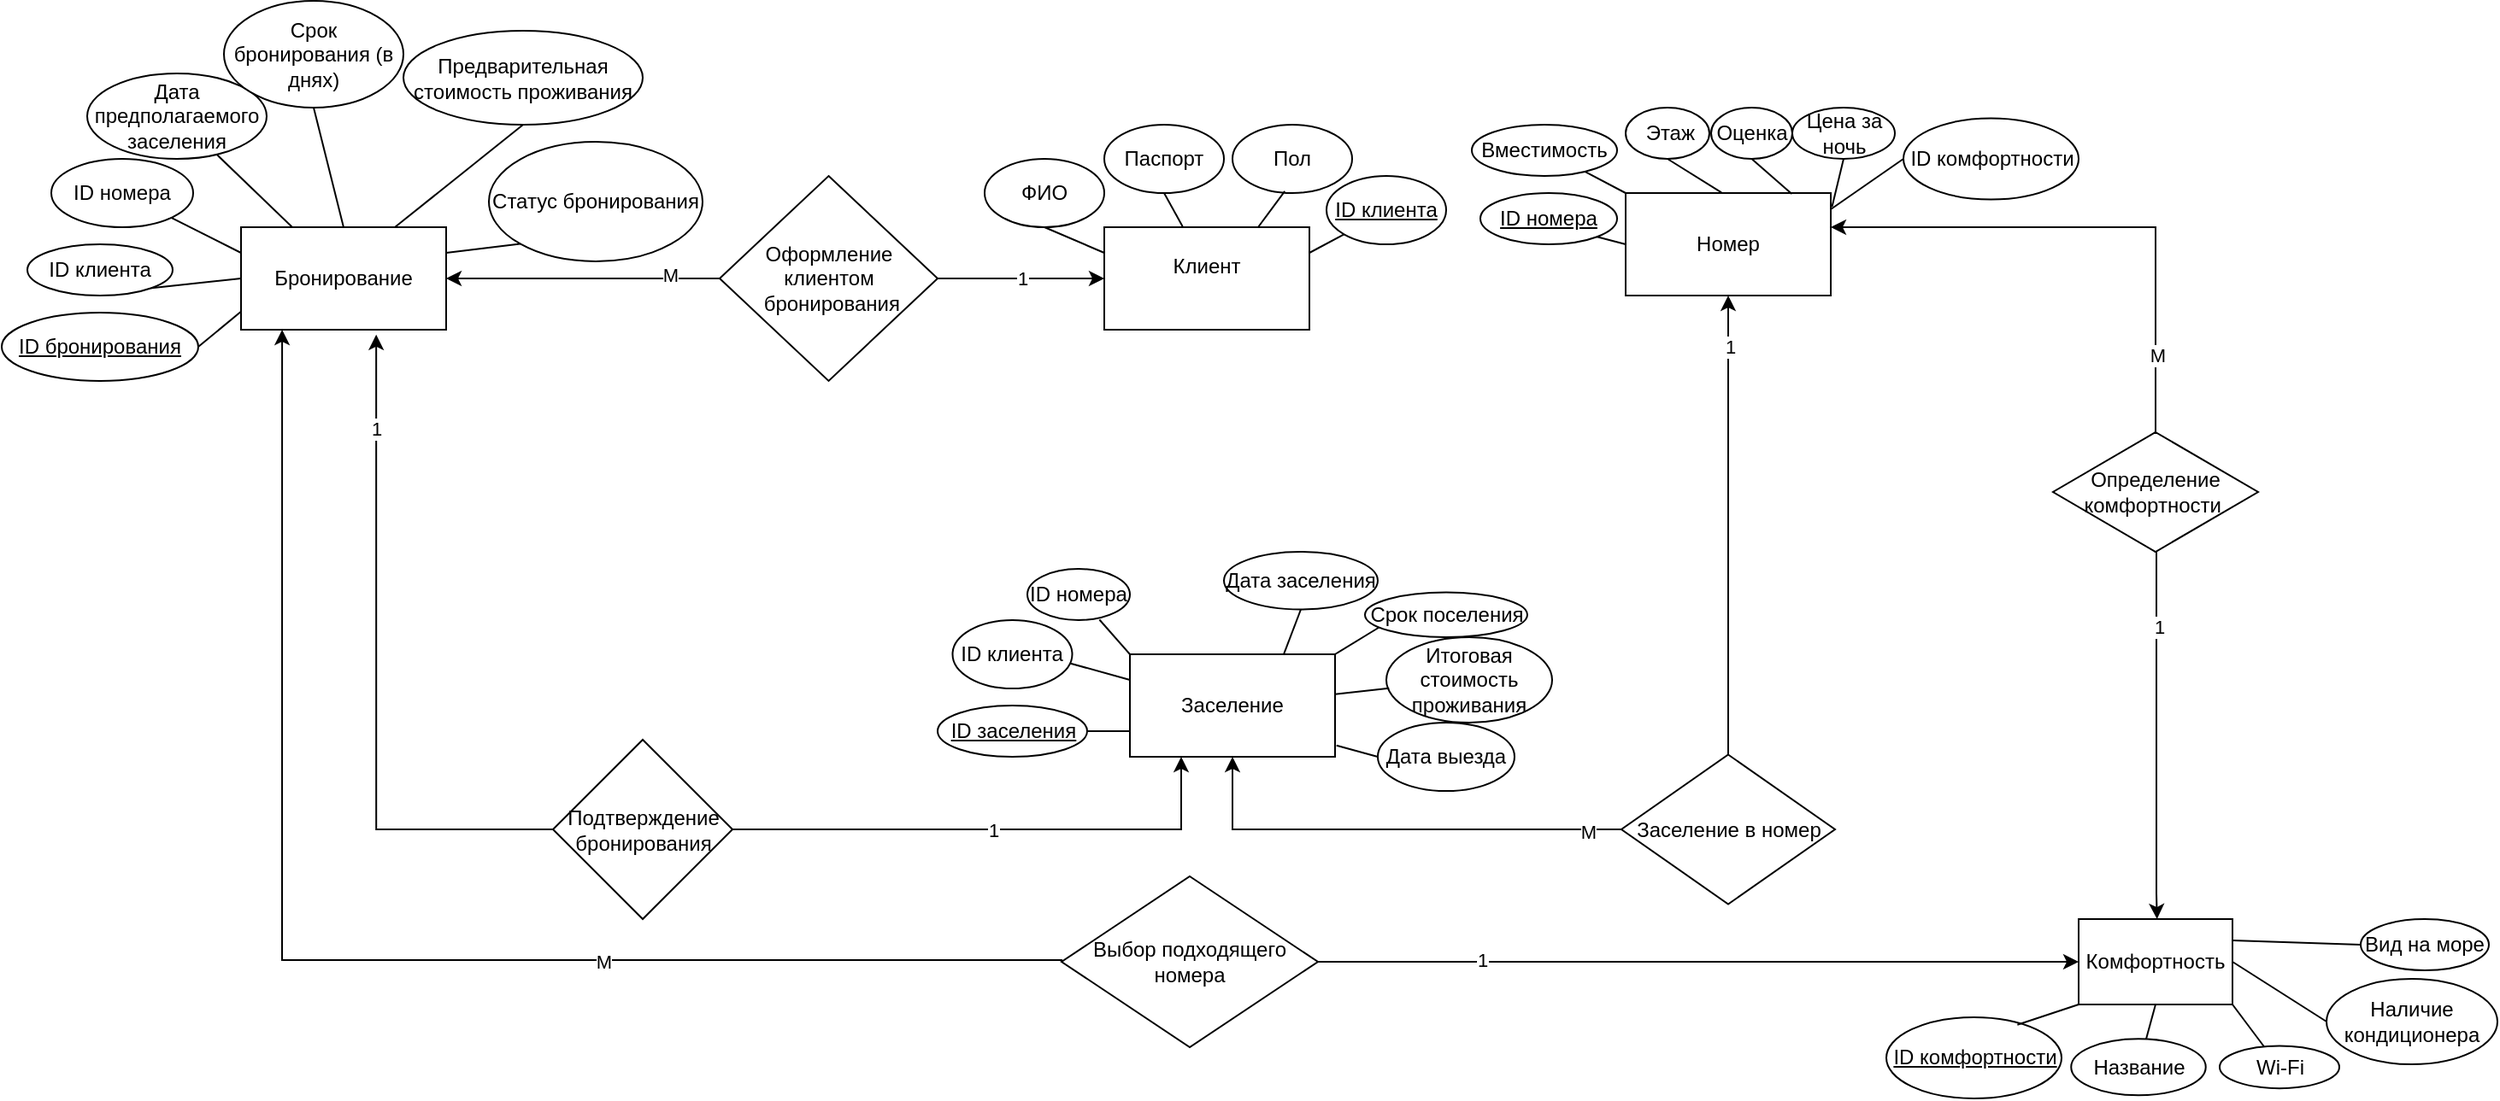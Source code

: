 <mxfile version="24.7.17">
  <diagram name="Страница — 1" id="UvYoTLwYC44R5NEeWyIu">
    <mxGraphModel dx="2670" dy="847" grid="1" gridSize="10" guides="1" tooltips="1" connect="1" arrows="1" fold="1" page="1" pageScale="1" pageWidth="827" pageHeight="1169" math="0" shadow="0">
      <root>
        <mxCell id="0" />
        <mxCell id="1" parent="0" />
        <mxCell id="9hpmNjstcmv_1WwBuSR--5" value="ФИО" style="ellipse;whiteSpace=wrap;html=1;" parent="1" vertex="1">
          <mxGeometry x="165" y="630" width="70" height="40" as="geometry" />
        </mxCell>
        <mxCell id="3MCE8DCKeGfEWosZ96jM-10" value="1" style="edgeStyle=orthogonalEdgeStyle;rounded=0;orthogonalLoop=1;jettySize=auto;html=1;" parent="1" source="3MCE8DCKeGfEWosZ96jM-7" target="9hpmNjstcmv_1WwBuSR--6" edge="1">
          <mxGeometry relative="1" as="geometry" />
        </mxCell>
        <mxCell id="9hpmNjstcmv_1WwBuSR--6" value="Клиент&lt;div&gt;&lt;br&gt;&lt;/div&gt;" style="rounded=0;whiteSpace=wrap;html=1;" parent="1" vertex="1">
          <mxGeometry x="235" y="670" width="120" height="60" as="geometry" />
        </mxCell>
        <mxCell id="9hpmNjstcmv_1WwBuSR--10" value="" style="endArrow=none;html=1;rounded=0;entryX=0.5;entryY=1;entryDx=0;entryDy=0;exitX=0;exitY=0.25;exitDx=0;exitDy=0;" parent="1" source="9hpmNjstcmv_1WwBuSR--6" target="9hpmNjstcmv_1WwBuSR--5" edge="1">
          <mxGeometry width="50" height="50" relative="1" as="geometry">
            <mxPoint x="284.45" y="141.16" as="sourcePoint" />
            <mxPoint x="305.54" y="90.0" as="targetPoint" />
          </mxGeometry>
        </mxCell>
        <mxCell id="9hpmNjstcmv_1WwBuSR--11" value="Паспорт" style="ellipse;whiteSpace=wrap;html=1;" parent="1" vertex="1">
          <mxGeometry x="235" y="610" width="70" height="40" as="geometry" />
        </mxCell>
        <mxCell id="9hpmNjstcmv_1WwBuSR--12" value="" style="endArrow=none;html=1;rounded=0;entryX=0.5;entryY=1;entryDx=0;entryDy=0;exitX=0.382;exitY=-0.007;exitDx=0;exitDy=0;exitPerimeter=0;" parent="1" source="9hpmNjstcmv_1WwBuSR--6" target="9hpmNjstcmv_1WwBuSR--11" edge="1">
          <mxGeometry width="50" height="50" relative="1" as="geometry">
            <mxPoint x="340" y="170" as="sourcePoint" />
            <mxPoint x="390" y="120" as="targetPoint" />
          </mxGeometry>
        </mxCell>
        <mxCell id="9hpmNjstcmv_1WwBuSR--14" value="Пол" style="ellipse;whiteSpace=wrap;html=1;" parent="1" vertex="1">
          <mxGeometry x="310" y="610" width="70" height="40" as="geometry" />
        </mxCell>
        <mxCell id="9hpmNjstcmv_1WwBuSR--15" value="" style="endArrow=none;html=1;rounded=0;entryX=0.437;entryY=0.974;entryDx=0;entryDy=0;entryPerimeter=0;exitX=0.75;exitY=0;exitDx=0;exitDy=0;" parent="1" source="9hpmNjstcmv_1WwBuSR--6" target="9hpmNjstcmv_1WwBuSR--14" edge="1">
          <mxGeometry width="50" height="50" relative="1" as="geometry">
            <mxPoint x="380" y="159" as="sourcePoint" />
            <mxPoint x="442" y="140" as="targetPoint" />
          </mxGeometry>
        </mxCell>
        <mxCell id="9hpmNjstcmv_1WwBuSR--16" value="ID клиента" style="ellipse;whiteSpace=wrap;html=1;fontStyle=4" parent="1" vertex="1">
          <mxGeometry x="365" y="640" width="70" height="40" as="geometry" />
        </mxCell>
        <mxCell id="9hpmNjstcmv_1WwBuSR--17" value="" style="endArrow=none;html=1;rounded=0;entryX=0;entryY=1;entryDx=0;entryDy=0;exitX=1;exitY=0.25;exitDx=0;exitDy=0;" parent="1" source="9hpmNjstcmv_1WwBuSR--6" target="9hpmNjstcmv_1WwBuSR--16" edge="1">
          <mxGeometry width="50" height="50" relative="1" as="geometry">
            <mxPoint x="380" y="199" as="sourcePoint" />
            <mxPoint x="442" y="180" as="targetPoint" />
          </mxGeometry>
        </mxCell>
        <mxCell id="9hpmNjstcmv_1WwBuSR--18" value="Вместимость" style="ellipse;whiteSpace=wrap;html=1;" parent="1" vertex="1">
          <mxGeometry x="450" y="610" width="85" height="30" as="geometry" />
        </mxCell>
        <mxCell id="9hpmNjstcmv_1WwBuSR--19" value="Номер" style="rounded=0;whiteSpace=wrap;html=1;" parent="1" vertex="1">
          <mxGeometry x="540" y="650" width="120" height="60" as="geometry" />
        </mxCell>
        <mxCell id="9hpmNjstcmv_1WwBuSR--20" value="" style="endArrow=none;html=1;rounded=0;exitX=0;exitY=0;exitDx=0;exitDy=0;" parent="1" source="9hpmNjstcmv_1WwBuSR--19" target="9hpmNjstcmv_1WwBuSR--18" edge="1">
          <mxGeometry width="50" height="50" relative="1" as="geometry">
            <mxPoint x="264.45" y="331.16" as="sourcePoint" />
            <mxPoint x="285.54" y="280.0" as="targetPoint" />
          </mxGeometry>
        </mxCell>
        <mxCell id="9hpmNjstcmv_1WwBuSR--23" value="&amp;nbsp;Этаж" style="ellipse;whiteSpace=wrap;html=1;" parent="1" vertex="1">
          <mxGeometry x="540" y="600" width="49" height="30" as="geometry" />
        </mxCell>
        <mxCell id="9hpmNjstcmv_1WwBuSR--24" value="" style="endArrow=none;html=1;rounded=0;entryX=0.5;entryY=1;entryDx=0;entryDy=0;exitX=0.467;exitY=-0.005;exitDx=0;exitDy=0;exitPerimeter=0;" parent="1" source="9hpmNjstcmv_1WwBuSR--19" target="9hpmNjstcmv_1WwBuSR--23" edge="1">
          <mxGeometry width="50" height="50" relative="1" as="geometry">
            <mxPoint x="360" y="349" as="sourcePoint" />
            <mxPoint x="422" y="330" as="targetPoint" />
          </mxGeometry>
        </mxCell>
        <mxCell id="9hpmNjstcmv_1WwBuSR--46" value="ID заселения" style="ellipse;whiteSpace=wrap;html=1;fontStyle=4" parent="1" vertex="1">
          <mxGeometry x="137.5" y="950" width="87.5" height="30" as="geometry" />
        </mxCell>
        <mxCell id="9hpmNjstcmv_1WwBuSR--47" value="Заселение" style="rounded=0;whiteSpace=wrap;html=1;" parent="1" vertex="1">
          <mxGeometry x="250" y="920" width="120" height="60" as="geometry" />
        </mxCell>
        <mxCell id="9hpmNjstcmv_1WwBuSR--48" value="" style="endArrow=none;html=1;rounded=0;entryX=1;entryY=0.5;entryDx=0;entryDy=0;exitX=0;exitY=0.75;exitDx=0;exitDy=0;" parent="1" source="9hpmNjstcmv_1WwBuSR--47" target="9hpmNjstcmv_1WwBuSR--46" edge="1">
          <mxGeometry width="50" height="50" relative="1" as="geometry">
            <mxPoint x="198.45" y="971.16" as="sourcePoint" />
            <mxPoint x="219.54" y="920.0" as="targetPoint" />
          </mxGeometry>
        </mxCell>
        <mxCell id="9hpmNjstcmv_1WwBuSR--49" value="ID клиента" style="ellipse;whiteSpace=wrap;html=1;" parent="1" vertex="1">
          <mxGeometry x="146.25" y="900" width="70" height="40" as="geometry" />
        </mxCell>
        <mxCell id="9hpmNjstcmv_1WwBuSR--50" value="" style="endArrow=none;html=1;rounded=0;entryX=0.986;entryY=0.634;entryDx=0;entryDy=0;exitX=0;exitY=0.25;exitDx=0;exitDy=0;entryPerimeter=0;" parent="1" source="9hpmNjstcmv_1WwBuSR--47" target="9hpmNjstcmv_1WwBuSR--49" edge="1">
          <mxGeometry width="50" height="50" relative="1" as="geometry">
            <mxPoint x="254" y="1000" as="sourcePoint" />
            <mxPoint x="304" y="950" as="targetPoint" />
          </mxGeometry>
        </mxCell>
        <mxCell id="9hpmNjstcmv_1WwBuSR--51" value="ID номера" style="ellipse;whiteSpace=wrap;html=1;" parent="1" vertex="1">
          <mxGeometry x="190" y="870" width="60" height="30" as="geometry" />
        </mxCell>
        <mxCell id="9hpmNjstcmv_1WwBuSR--52" value="" style="endArrow=none;html=1;rounded=0;entryX=0.703;entryY=0.992;entryDx=0;entryDy=0;exitX=0;exitY=0;exitDx=0;exitDy=0;entryPerimeter=0;" parent="1" source="9hpmNjstcmv_1WwBuSR--47" target="9hpmNjstcmv_1WwBuSR--51" edge="1">
          <mxGeometry width="50" height="50" relative="1" as="geometry">
            <mxPoint x="294" y="989" as="sourcePoint" />
            <mxPoint x="356" y="970" as="targetPoint" />
          </mxGeometry>
        </mxCell>
        <mxCell id="9hpmNjstcmv_1WwBuSR--53" value="Дата заселения" style="ellipse;whiteSpace=wrap;html=1;" parent="1" vertex="1">
          <mxGeometry x="305" y="860" width="90" height="33.75" as="geometry" />
        </mxCell>
        <mxCell id="9hpmNjstcmv_1WwBuSR--54" value="" style="endArrow=none;html=1;rounded=0;entryX=0.5;entryY=1;entryDx=0;entryDy=0;exitX=0.75;exitY=0;exitDx=0;exitDy=0;" parent="1" source="9hpmNjstcmv_1WwBuSR--47" target="9hpmNjstcmv_1WwBuSR--53" edge="1">
          <mxGeometry width="50" height="50" relative="1" as="geometry">
            <mxPoint x="294" y="1029" as="sourcePoint" />
            <mxPoint x="356" y="1010" as="targetPoint" />
          </mxGeometry>
        </mxCell>
        <mxCell id="9hpmNjstcmv_1WwBuSR--79" value="ID номера" style="ellipse;whiteSpace=wrap;html=1;fontStyle=4" parent="1" vertex="1">
          <mxGeometry x="455" y="650" width="80" height="30" as="geometry" />
        </mxCell>
        <mxCell id="9hpmNjstcmv_1WwBuSR--80" value="" style="endArrow=none;html=1;rounded=0;entryX=1;entryY=1;entryDx=0;entryDy=0;exitX=0;exitY=0.5;exitDx=0;exitDy=0;" parent="1" source="9hpmNjstcmv_1WwBuSR--19" target="9hpmNjstcmv_1WwBuSR--79" edge="1">
          <mxGeometry width="50" height="50" relative="1" as="geometry">
            <mxPoint x="250" y="429.5" as="sourcePoint" />
            <mxPoint x="184" y="390.5" as="targetPoint" />
          </mxGeometry>
        </mxCell>
        <mxCell id="9hpmNjstcmv_1WwBuSR--81" value="" style="endArrow=none;html=1;rounded=0;entryX=0.089;entryY=0.776;entryDx=0;entryDy=0;entryPerimeter=0;exitX=1;exitY=0;exitDx=0;exitDy=0;" parent="1" source="9hpmNjstcmv_1WwBuSR--47" target="9hpmNjstcmv_1WwBuSR--82" edge="1">
          <mxGeometry width="50" height="50" relative="1" as="geometry">
            <mxPoint x="320" y="1060" as="sourcePoint" />
            <mxPoint x="400" y="1060" as="targetPoint" />
          </mxGeometry>
        </mxCell>
        <mxCell id="9hpmNjstcmv_1WwBuSR--82" value="Срок поселения" style="ellipse;whiteSpace=wrap;html=1;" parent="1" vertex="1">
          <mxGeometry x="387.5" y="883.75" width="95" height="26.25" as="geometry" />
        </mxCell>
        <mxCell id="9hpmNjstcmv_1WwBuSR--84" value="Итоговая стоимость проживания" style="ellipse;whiteSpace=wrap;html=1;" parent="1" vertex="1">
          <mxGeometry x="400" y="910" width="97" height="50" as="geometry" />
        </mxCell>
        <mxCell id="9hpmNjstcmv_1WwBuSR--85" value="" style="endArrow=none;html=1;rounded=0;exitX=0.017;exitY=0.598;exitDx=0;exitDy=0;exitPerimeter=0;" parent="1" source="9hpmNjstcmv_1WwBuSR--84" target="9hpmNjstcmv_1WwBuSR--47" edge="1">
          <mxGeometry width="50" height="50" relative="1" as="geometry">
            <mxPoint x="74" y="1106" as="sourcePoint" />
            <mxPoint x="174" y="1090" as="targetPoint" />
          </mxGeometry>
        </mxCell>
        <mxCell id="9hpmNjstcmv_1WwBuSR--86" value="Дата выезда" style="ellipse;whiteSpace=wrap;html=1;" parent="1" vertex="1">
          <mxGeometry x="395" y="960" width="80" height="40" as="geometry" />
        </mxCell>
        <mxCell id="9hpmNjstcmv_1WwBuSR--87" value="" style="endArrow=none;html=1;rounded=0;entryX=0;entryY=0.5;entryDx=0;entryDy=0;exitX=1.007;exitY=0.89;exitDx=0;exitDy=0;exitPerimeter=0;" parent="1" source="9hpmNjstcmv_1WwBuSR--47" target="9hpmNjstcmv_1WwBuSR--86" edge="1">
          <mxGeometry width="50" height="50" relative="1" as="geometry">
            <mxPoint x="318" y="1090" as="sourcePoint" />
            <mxPoint x="417" y="984" as="targetPoint" />
          </mxGeometry>
        </mxCell>
        <mxCell id="9hpmNjstcmv_1WwBuSR--104" value="ID клиента" style="ellipse;whiteSpace=wrap;html=1;" parent="1" vertex="1">
          <mxGeometry x="-395" y="680" width="85" height="30" as="geometry" />
        </mxCell>
        <mxCell id="9hpmNjstcmv_1WwBuSR--105" value="Бронирование" style="rounded=0;whiteSpace=wrap;html=1;" parent="1" vertex="1">
          <mxGeometry x="-270" y="670" width="120" height="60" as="geometry" />
        </mxCell>
        <mxCell id="9hpmNjstcmv_1WwBuSR--106" value="" style="endArrow=none;html=1;rounded=0;entryX=1;entryY=1;entryDx=0;entryDy=0;" parent="1" target="9hpmNjstcmv_1WwBuSR--104" edge="1">
          <mxGeometry width="50" height="50" relative="1" as="geometry">
            <mxPoint x="-270" y="700" as="sourcePoint" />
            <mxPoint x="-360.46" y="680.0" as="targetPoint" />
          </mxGeometry>
        </mxCell>
        <mxCell id="9hpmNjstcmv_1WwBuSR--107" value="ID номера" style="ellipse;whiteSpace=wrap;html=1;" parent="1" vertex="1">
          <mxGeometry x="-381" y="630" width="83" height="40" as="geometry" />
        </mxCell>
        <mxCell id="9hpmNjstcmv_1WwBuSR--108" value="" style="endArrow=none;html=1;rounded=0;exitX=0;exitY=0.25;exitDx=0;exitDy=0;" parent="1" source="9hpmNjstcmv_1WwBuSR--105" target="9hpmNjstcmv_1WwBuSR--107" edge="1">
          <mxGeometry width="50" height="50" relative="1" as="geometry">
            <mxPoint x="-326" y="760" as="sourcePoint" />
            <mxPoint x="-276" y="710" as="targetPoint" />
          </mxGeometry>
        </mxCell>
        <mxCell id="9hpmNjstcmv_1WwBuSR--109" value="Дата предполагаемого заселения" style="ellipse;whiteSpace=wrap;html=1;" parent="1" vertex="1">
          <mxGeometry x="-360" y="580" width="105" height="50" as="geometry" />
        </mxCell>
        <mxCell id="9hpmNjstcmv_1WwBuSR--110" value="" style="endArrow=none;html=1;rounded=0;exitX=0.25;exitY=0;exitDx=0;exitDy=0;" parent="1" source="9hpmNjstcmv_1WwBuSR--105" target="9hpmNjstcmv_1WwBuSR--109" edge="1">
          <mxGeometry width="50" height="50" relative="1" as="geometry">
            <mxPoint x="-311" y="790" as="sourcePoint" />
            <mxPoint x="-224" y="730" as="targetPoint" />
          </mxGeometry>
        </mxCell>
        <mxCell id="9hpmNjstcmv_1WwBuSR--111" value="Срок бронирования (в днях)" style="ellipse;whiteSpace=wrap;html=1;" parent="1" vertex="1">
          <mxGeometry x="-280" y="537.5" width="105" height="62.5" as="geometry" />
        </mxCell>
        <mxCell id="9hpmNjstcmv_1WwBuSR--112" value="" style="endArrow=none;html=1;rounded=0;entryX=0.5;entryY=1;entryDx=0;entryDy=0;exitX=0.5;exitY=0;exitDx=0;exitDy=0;" parent="1" source="9hpmNjstcmv_1WwBuSR--105" target="9hpmNjstcmv_1WwBuSR--111" edge="1">
          <mxGeometry width="50" height="50" relative="1" as="geometry">
            <mxPoint x="-273" y="399" as="sourcePoint" />
            <mxPoint x="-224" y="770" as="targetPoint" />
          </mxGeometry>
        </mxCell>
        <mxCell id="9hpmNjstcmv_1WwBuSR--113" value="" style="endArrow=none;html=1;rounded=0;entryX=0.5;entryY=1;entryDx=0;entryDy=0;exitX=0.75;exitY=0;exitDx=0;exitDy=0;" parent="1" source="9hpmNjstcmv_1WwBuSR--105" target="9hpmNjstcmv_1WwBuSR--114" edge="1">
          <mxGeometry width="50" height="50" relative="1" as="geometry">
            <mxPoint x="-260" y="820" as="sourcePoint" />
            <mxPoint x="-180" y="820" as="targetPoint" />
          </mxGeometry>
        </mxCell>
        <mxCell id="9hpmNjstcmv_1WwBuSR--114" value="Предварительная стоимость проживания" style="ellipse;whiteSpace=wrap;html=1;" parent="1" vertex="1">
          <mxGeometry x="-175" y="555" width="140" height="55" as="geometry" />
        </mxCell>
        <mxCell id="9hpmNjstcmv_1WwBuSR--115" value="ID бронирования" style="ellipse;whiteSpace=wrap;html=1;fontStyle=4" parent="1" vertex="1">
          <mxGeometry x="-410" y="720" width="115" height="40" as="geometry" />
        </mxCell>
        <mxCell id="9hpmNjstcmv_1WwBuSR--116" value="" style="endArrow=none;html=1;rounded=0;exitX=1;exitY=0.5;exitDx=0;exitDy=0;entryX=0;entryY=0.823;entryDx=0;entryDy=0;entryPerimeter=0;" parent="1" source="9hpmNjstcmv_1WwBuSR--115" target="9hpmNjstcmv_1WwBuSR--105" edge="1">
          <mxGeometry width="50" height="50" relative="1" as="geometry">
            <mxPoint x="-506" y="866" as="sourcePoint" />
            <mxPoint x="-406" y="850" as="targetPoint" />
          </mxGeometry>
        </mxCell>
        <mxCell id="9hpmNjstcmv_1WwBuSR--117" value="Статус бронирования" style="ellipse;whiteSpace=wrap;html=1;" parent="1" vertex="1">
          <mxGeometry x="-125" y="620" width="125" height="70" as="geometry" />
        </mxCell>
        <mxCell id="9hpmNjstcmv_1WwBuSR--118" value="" style="endArrow=none;html=1;rounded=0;entryX=0;entryY=1;entryDx=0;entryDy=0;exitX=1;exitY=0.25;exitDx=0;exitDy=0;" parent="1" source="9hpmNjstcmv_1WwBuSR--105" target="9hpmNjstcmv_1WwBuSR--117" edge="1">
          <mxGeometry width="50" height="50" relative="1" as="geometry">
            <mxPoint x="-249" y="460" as="sourcePoint" />
            <mxPoint x="-163" y="744" as="targetPoint" />
          </mxGeometry>
        </mxCell>
        <mxCell id="R-lnSnpHiIp7sD6gwEYZ-18" style="edgeStyle=orthogonalEdgeStyle;rounded=0;orthogonalLoop=1;jettySize=auto;html=1;entryX=0.5;entryY=1;entryDx=0;entryDy=0;" parent="1" source="R-lnSnpHiIp7sD6gwEYZ-14" target="9hpmNjstcmv_1WwBuSR--19" edge="1">
          <mxGeometry relative="1" as="geometry" />
        </mxCell>
        <mxCell id="3MCE8DCKeGfEWosZ96jM-14" value="1" style="edgeLabel;html=1;align=center;verticalAlign=middle;resizable=0;points=[];" parent="R-lnSnpHiIp7sD6gwEYZ-18" vertex="1" connectable="0">
          <mxGeometry x="0.782" y="-1" relative="1" as="geometry">
            <mxPoint as="offset" />
          </mxGeometry>
        </mxCell>
        <mxCell id="R-lnSnpHiIp7sD6gwEYZ-19" style="edgeStyle=orthogonalEdgeStyle;rounded=0;orthogonalLoop=1;jettySize=auto;html=1;entryX=0.5;entryY=1;entryDx=0;entryDy=0;" parent="1" source="R-lnSnpHiIp7sD6gwEYZ-14" target="9hpmNjstcmv_1WwBuSR--47" edge="1">
          <mxGeometry relative="1" as="geometry" />
        </mxCell>
        <mxCell id="dHrt1mE7ao5hDx64uy73-2" value="M" style="edgeLabel;html=1;align=center;verticalAlign=middle;resizable=0;points=[];" parent="R-lnSnpHiIp7sD6gwEYZ-19" vertex="1" connectable="0">
          <mxGeometry x="-0.852" y="1" relative="1" as="geometry">
            <mxPoint as="offset" />
          </mxGeometry>
        </mxCell>
        <mxCell id="R-lnSnpHiIp7sD6gwEYZ-14" value="Заселение в номер" style="rhombus;whiteSpace=wrap;html=1;" parent="1" vertex="1">
          <mxGeometry x="537.5" y="978.75" width="125" height="87.5" as="geometry" />
        </mxCell>
        <mxCell id="R-lnSnpHiIp7sD6gwEYZ-24" value="1" style="edgeStyle=orthogonalEdgeStyle;rounded=0;orthogonalLoop=1;jettySize=auto;html=1;entryX=0.25;entryY=1;entryDx=0;entryDy=0;" parent="1" source="R-lnSnpHiIp7sD6gwEYZ-23" target="9hpmNjstcmv_1WwBuSR--47" edge="1">
          <mxGeometry relative="1" as="geometry">
            <mxPoint as="offset" />
          </mxGeometry>
        </mxCell>
        <mxCell id="R-lnSnpHiIp7sD6gwEYZ-23" value="Подтверждение бронирования" style="rhombus;whiteSpace=wrap;html=1;" parent="1" vertex="1">
          <mxGeometry x="-87.5" y="970" width="105" height="105" as="geometry" />
        </mxCell>
        <mxCell id="R-lnSnpHiIp7sD6gwEYZ-25" style="edgeStyle=orthogonalEdgeStyle;rounded=0;orthogonalLoop=1;jettySize=auto;html=1;entryX=0.659;entryY=1.048;entryDx=0;entryDy=0;entryPerimeter=0;" parent="1" source="R-lnSnpHiIp7sD6gwEYZ-23" target="9hpmNjstcmv_1WwBuSR--105" edge="1">
          <mxGeometry relative="1" as="geometry" />
        </mxCell>
        <mxCell id="3MCE8DCKeGfEWosZ96jM-13" value="1" style="edgeLabel;html=1;align=center;verticalAlign=middle;resizable=0;points=[];" parent="R-lnSnpHiIp7sD6gwEYZ-25" vertex="1" connectable="0">
          <mxGeometry x="0.722" relative="1" as="geometry">
            <mxPoint as="offset" />
          </mxGeometry>
        </mxCell>
        <mxCell id="3MCE8DCKeGfEWosZ96jM-27" style="edgeStyle=orthogonalEdgeStyle;rounded=0;orthogonalLoop=1;jettySize=auto;html=1;entryX=1;entryY=0.5;entryDx=0;entryDy=0;" parent="1" source="3MCE8DCKeGfEWosZ96jM-7" target="9hpmNjstcmv_1WwBuSR--105" edge="1">
          <mxGeometry relative="1" as="geometry" />
        </mxCell>
        <mxCell id="3MCE8DCKeGfEWosZ96jM-28" value="M" style="edgeLabel;html=1;align=center;verticalAlign=middle;resizable=0;points=[];" parent="3MCE8DCKeGfEWosZ96jM-27" vertex="1" connectable="0">
          <mxGeometry x="-0.64" y="-2" relative="1" as="geometry">
            <mxPoint as="offset" />
          </mxGeometry>
        </mxCell>
        <mxCell id="3MCE8DCKeGfEWosZ96jM-7" value="Оформление клиентом &lt;span style=&quot;background-color: initial;&quot;&gt;&amp;nbsp;бронирования&lt;/span&gt;" style="rhombus;whiteSpace=wrap;html=1;" parent="1" vertex="1">
          <mxGeometry x="10" y="640" width="127.5" height="120" as="geometry" />
        </mxCell>
        <mxCell id="dHrt1mE7ao5hDx64uy73-38" style="edgeStyle=orthogonalEdgeStyle;rounded=0;orthogonalLoop=1;jettySize=auto;html=1;entryX=0;entryY=0.5;entryDx=0;entryDy=0;" parent="1" source="3MCE8DCKeGfEWosZ96jM-17" target="dHrt1mE7ao5hDx64uy73-4" edge="1">
          <mxGeometry relative="1" as="geometry">
            <Array as="points">
              <mxPoint x="760" y="1100" />
              <mxPoint x="760" y="1100" />
            </Array>
          </mxGeometry>
        </mxCell>
        <mxCell id="dHrt1mE7ao5hDx64uy73-41" value="1" style="edgeLabel;html=1;align=center;verticalAlign=middle;resizable=0;points=[];" parent="dHrt1mE7ao5hDx64uy73-38" vertex="1" connectable="0">
          <mxGeometry x="-0.57" y="1" relative="1" as="geometry">
            <mxPoint as="offset" />
          </mxGeometry>
        </mxCell>
        <mxCell id="3MCE8DCKeGfEWosZ96jM-17" value="Выбор подходящего номера" style="rhombus;whiteSpace=wrap;html=1;" parent="1" vertex="1">
          <mxGeometry x="210" y="1050" width="150" height="100" as="geometry" />
        </mxCell>
        <mxCell id="3MCE8DCKeGfEWosZ96jM-31" style="edgeStyle=orthogonalEdgeStyle;rounded=0;orthogonalLoop=1;jettySize=auto;html=1;entryX=0.117;entryY=1.017;entryDx=0;entryDy=0;entryPerimeter=0;exitX=0;exitY=0.5;exitDx=0;exitDy=0;" parent="1" source="3MCE8DCKeGfEWosZ96jM-17" edge="1">
          <mxGeometry relative="1" as="geometry">
            <Array as="points">
              <mxPoint x="210" y="1099" />
              <mxPoint x="-246" y="1099" />
            </Array>
            <mxPoint x="220" y="1100" as="sourcePoint" />
            <mxPoint x="-245.96" y="730" as="targetPoint" />
          </mxGeometry>
        </mxCell>
        <mxCell id="dHrt1mE7ao5hDx64uy73-40" value="M" style="edgeLabel;html=1;align=center;verticalAlign=middle;resizable=0;points=[];" parent="3MCE8DCKeGfEWosZ96jM-31" vertex="1" connectable="0">
          <mxGeometry x="-0.347" y="1" relative="1" as="geometry">
            <mxPoint as="offset" />
          </mxGeometry>
        </mxCell>
        <mxCell id="dHrt1mE7ao5hDx64uy73-4" value="Комфортность" style="rounded=0;whiteSpace=wrap;html=1;" parent="1" vertex="1">
          <mxGeometry x="805" y="1075" width="90" height="50" as="geometry" />
        </mxCell>
        <mxCell id="dHrt1mE7ao5hDx64uy73-17" style="edgeStyle=orthogonalEdgeStyle;rounded=0;orthogonalLoop=1;jettySize=auto;html=1;entryX=0.658;entryY=0.007;entryDx=0;entryDy=0;entryPerimeter=0;" parent="1" edge="1">
          <mxGeometry relative="1" as="geometry">
            <mxPoint x="849.14" y="859.65" as="sourcePoint" />
            <mxPoint x="850.86" y="1075" as="targetPoint" />
            <Array as="points">
              <mxPoint x="850.5" y="860" />
              <mxPoint x="850.5" y="1060" />
              <mxPoint x="850.5" y="1060" />
            </Array>
          </mxGeometry>
        </mxCell>
        <mxCell id="dHrt1mE7ao5hDx64uy73-36" value="1" style="edgeLabel;html=1;align=center;verticalAlign=middle;resizable=0;points=[];" parent="dHrt1mE7ao5hDx64uy73-17" vertex="1" connectable="0">
          <mxGeometry x="-0.581" y="1" relative="1" as="geometry">
            <mxPoint as="offset" />
          </mxGeometry>
        </mxCell>
        <mxCell id="dHrt1mE7ao5hDx64uy73-18" style="edgeStyle=orthogonalEdgeStyle;rounded=0;orthogonalLoop=1;jettySize=auto;html=1;entryX=1;entryY=0.5;entryDx=0;entryDy=0;" parent="1" edge="1">
          <mxGeometry relative="1" as="geometry">
            <mxPoint x="850" y="785" as="sourcePoint" />
            <mxPoint x="660" y="670" as="targetPoint" />
            <Array as="points">
              <mxPoint x="850" y="844" />
              <mxPoint x="850" y="670" />
            </Array>
          </mxGeometry>
        </mxCell>
        <mxCell id="dHrt1mE7ao5hDx64uy73-37" value="&amp;nbsp;M" style="edgeLabel;html=1;align=center;verticalAlign=middle;resizable=0;points=[];" parent="dHrt1mE7ao5hDx64uy73-18" vertex="1" connectable="0">
          <mxGeometry x="-0.608" relative="1" as="geometry">
            <mxPoint as="offset" />
          </mxGeometry>
        </mxCell>
        <mxCell id="dHrt1mE7ao5hDx64uy73-39" value="M" style="edgeLabel;html=1;align=center;verticalAlign=middle;resizable=0;points=[];" parent="dHrt1mE7ao5hDx64uy73-18" vertex="1" connectable="0">
          <mxGeometry x="-0.251" y="-1" relative="1" as="geometry">
            <mxPoint as="offset" />
          </mxGeometry>
        </mxCell>
        <mxCell id="dHrt1mE7ao5hDx64uy73-12" value="Определение комфортности&amp;nbsp;" style="rhombus;whiteSpace=wrap;html=1;" parent="1" vertex="1">
          <mxGeometry x="790" y="790" width="120" height="70" as="geometry" />
        </mxCell>
        <mxCell id="dHrt1mE7ao5hDx64uy73-19" value="" style="endArrow=none;html=1;rounded=0;exitX=0.5;exitY=1;exitDx=0;exitDy=0;entryX=0.81;entryY=0.009;entryDx=0;entryDy=0;entryPerimeter=0;" parent="1" source="dHrt1mE7ao5hDx64uy73-28" target="9hpmNjstcmv_1WwBuSR--19" edge="1">
          <mxGeometry width="50" height="50" relative="1" as="geometry">
            <mxPoint x="680.06" y="640" as="sourcePoint" />
            <mxPoint x="660.005" y="668.348" as="targetPoint" />
          </mxGeometry>
        </mxCell>
        <mxCell id="dHrt1mE7ao5hDx64uy73-22" value="" style="endArrow=none;html=1;rounded=0;exitX=0.5;exitY=1;exitDx=0;exitDy=0;" parent="1" source="dHrt1mE7ao5hDx64uy73-4" target="dHrt1mE7ao5hDx64uy73-23" edge="1">
          <mxGeometry width="50" height="50" relative="1" as="geometry">
            <mxPoint x="760" y="1180" as="sourcePoint" />
            <mxPoint x="765" y="1125" as="targetPoint" />
          </mxGeometry>
        </mxCell>
        <mxCell id="dHrt1mE7ao5hDx64uy73-23" value="Название" style="ellipse;whiteSpace=wrap;html=1;" parent="1" vertex="1">
          <mxGeometry x="800.62" y="1145.13" width="78.75" height="33" as="geometry" />
        </mxCell>
        <mxCell id="dHrt1mE7ao5hDx64uy73-24" value="" style="endArrow=none;html=1;rounded=0;exitX=1;exitY=1;exitDx=0;exitDy=0;" parent="1" source="dHrt1mE7ao5hDx64uy73-4" target="dHrt1mE7ao5hDx64uy73-25" edge="1">
          <mxGeometry width="50" height="50" relative="1" as="geometry">
            <mxPoint x="830" y="1160" as="sourcePoint" />
            <mxPoint x="800" y="1125" as="targetPoint" />
          </mxGeometry>
        </mxCell>
        <mxCell id="dHrt1mE7ao5hDx64uy73-25" value="Wi-Fi" style="ellipse;whiteSpace=wrap;html=1;" parent="1" vertex="1">
          <mxGeometry x="887.5" y="1149.2" width="70" height="24.87" as="geometry" />
        </mxCell>
        <mxCell id="dHrt1mE7ao5hDx64uy73-28" value="Оценка" style="ellipse;whiteSpace=wrap;html=1;" parent="1" vertex="1">
          <mxGeometry x="590" y="600" width="47.5" height="30" as="geometry" />
        </mxCell>
        <mxCell id="dHrt1mE7ao5hDx64uy73-32" value="Цена за ночь" style="ellipse;whiteSpace=wrap;html=1;" parent="1" vertex="1">
          <mxGeometry x="637.5" y="600" width="60" height="30" as="geometry" />
        </mxCell>
        <mxCell id="dHrt1mE7ao5hDx64uy73-33" value="" style="endArrow=none;html=1;rounded=0;entryX=0.5;entryY=1;entryDx=0;entryDy=0;exitX=1.006;exitY=0.136;exitDx=0;exitDy=0;exitPerimeter=0;" parent="1" source="9hpmNjstcmv_1WwBuSR--19" target="dHrt1mE7ao5hDx64uy73-32" edge="1">
          <mxGeometry width="50" height="50" relative="1" as="geometry">
            <mxPoint x="790" y="850" as="sourcePoint" />
            <mxPoint x="840" y="800" as="targetPoint" />
          </mxGeometry>
        </mxCell>
        <mxCell id="dHrt1mE7ao5hDx64uy73-34" value="&lt;u&gt;ID комфортности&lt;/u&gt;" style="ellipse;whiteSpace=wrap;html=1;" parent="1" vertex="1">
          <mxGeometry x="692.5" y="1132.5" width="102.5" height="47.5" as="geometry" />
        </mxCell>
        <mxCell id="dHrt1mE7ao5hDx64uy73-35" value="" style="endArrow=none;html=1;rounded=0;exitX=0.748;exitY=0.092;exitDx=0;exitDy=0;entryX=0;entryY=1;entryDx=0;entryDy=0;exitPerimeter=0;" parent="1" source="dHrt1mE7ao5hDx64uy73-34" target="dHrt1mE7ao5hDx64uy73-4" edge="1">
          <mxGeometry width="50" height="50" relative="1" as="geometry">
            <mxPoint x="660" y="1175" as="sourcePoint" />
            <mxPoint x="710" y="1125" as="targetPoint" />
          </mxGeometry>
        </mxCell>
        <mxCell id="0JNoiJg01api6diXJHLo-6" value="Наличие кондиционера" style="ellipse;whiteSpace=wrap;html=1;" vertex="1" parent="1">
          <mxGeometry x="950" y="1110" width="100" height="50" as="geometry" />
        </mxCell>
        <mxCell id="0JNoiJg01api6diXJHLo-7" value="" style="endArrow=none;html=1;rounded=0;entryX=0;entryY=0.5;entryDx=0;entryDy=0;exitX=1;exitY=0.5;exitDx=0;exitDy=0;" edge="1" parent="1" source="dHrt1mE7ao5hDx64uy73-4" target="0JNoiJg01api6diXJHLo-6">
          <mxGeometry width="50" height="50" relative="1" as="geometry">
            <mxPoint x="900" y="1110" as="sourcePoint" />
            <mxPoint x="935" y="1060" as="targetPoint" />
          </mxGeometry>
        </mxCell>
        <mxCell id="0JNoiJg01api6diXJHLo-8" value="Вид на море" style="ellipse;whiteSpace=wrap;html=1;" vertex="1" parent="1">
          <mxGeometry x="970" y="1075" width="75" height="30" as="geometry" />
        </mxCell>
        <mxCell id="0JNoiJg01api6diXJHLo-9" value="" style="endArrow=none;html=1;rounded=0;entryX=0;entryY=0.5;entryDx=0;entryDy=0;exitX=1;exitY=0.25;exitDx=0;exitDy=0;" edge="1" parent="1" source="dHrt1mE7ao5hDx64uy73-4" target="0JNoiJg01api6diXJHLo-8">
          <mxGeometry width="50" height="50" relative="1" as="geometry">
            <mxPoint x="910" y="1090" as="sourcePoint" />
            <mxPoint x="935" y="1040" as="targetPoint" />
          </mxGeometry>
        </mxCell>
        <mxCell id="0JNoiJg01api6diXJHLo-10" value="ID комфортности" style="ellipse;whiteSpace=wrap;html=1;" vertex="1" parent="1">
          <mxGeometry x="702.5" y="606.25" width="102.5" height="47.5" as="geometry" />
        </mxCell>
        <mxCell id="0JNoiJg01api6diXJHLo-11" value="" style="endArrow=none;html=1;rounded=0;exitX=0.748;exitY=0.092;exitDx=0;exitDy=0;entryX=0;entryY=0.5;entryDx=0;entryDy=0;exitPerimeter=0;" edge="1" parent="1" target="0JNoiJg01api6diXJHLo-10">
          <mxGeometry width="50" height="50" relative="1" as="geometry">
            <mxPoint x="660" y="659.5" as="sourcePoint" />
            <mxPoint x="696" y="647.5" as="targetPoint" />
          </mxGeometry>
        </mxCell>
      </root>
    </mxGraphModel>
  </diagram>
</mxfile>
